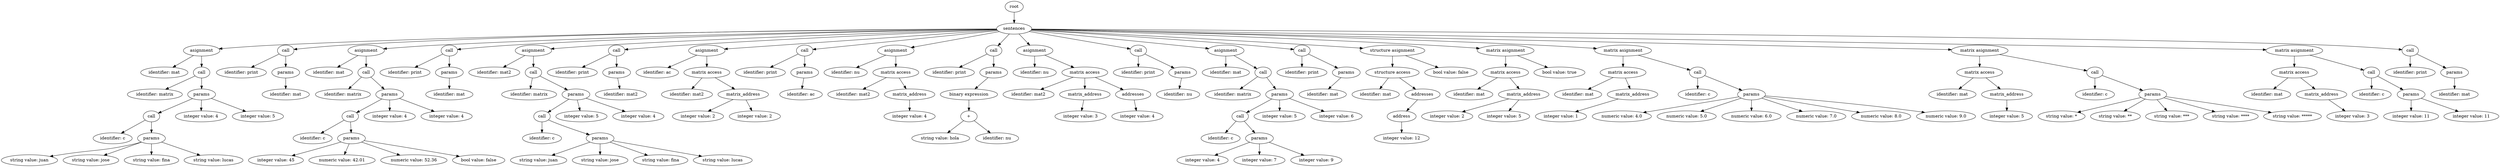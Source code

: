 digraph G{nodo0[label="root"];
node1[label="sentences"];
nodo0->node1;
node2[label="asignment"];
node1->node2;
node3[label="identifier: mat"];
node2->node3;
node4[label="call"];
node2->node4;
node5[label="identifier: matrix"];
node4->node5;
node6[label="params"];
node4->node6;
node7[label="call"];
node6->node7;
node8[label="identifier: c"];
node7->node8;
node9[label="params"];
node7->node9;
node10[label="string value: juan"];
node9->node10;
node11[label="string value: jose"];
node9->node11;
node12[label="string value: fina"];
node9->node12;
node13[label="string value: lucas"];
node9->node13;
node14[label="integer value: 4"];
node6->node14;
node15[label="integer value: 5"];
node6->node15;
node16[label="call"];
node1->node16;
node17[label="identifier: print"];
node16->node17;
node18[label="params"];
node16->node18;
node19[label="identifier: mat"];
node18->node19;
node20[label="asignment"];
node1->node20;
node21[label="identifier: mat"];
node20->node21;
node22[label="call"];
node20->node22;
node23[label="identifier: matrix"];
node22->node23;
node24[label="params"];
node22->node24;
node25[label="call"];
node24->node25;
node26[label="identifier: c"];
node25->node26;
node27[label="params"];
node25->node27;
node28[label="integer value: 45"];
node27->node28;
node29[label="numeric value: 42.01"];
node27->node29;
node30[label="numeric value: 52.36"];
node27->node30;
node31[label="bool value: false"];
node27->node31;
node32[label="integer value: 4"];
node24->node32;
node33[label="integer value: 4"];
node24->node33;
node34[label="call"];
node1->node34;
node35[label="identifier: print"];
node34->node35;
node36[label="params"];
node34->node36;
node37[label="identifier: mat"];
node36->node37;
node38[label="asignment"];
node1->node38;
node39[label="identifier: mat2"];
node38->node39;
node40[label="call"];
node38->node40;
node41[label="identifier: matrix"];
node40->node41;
node42[label="params"];
node40->node42;
node43[label="call"];
node42->node43;
node44[label="identifier: c"];
node43->node44;
node45[label="params"];
node43->node45;
node46[label="string value: juan"];
node45->node46;
node47[label="string value: jose"];
node45->node47;
node48[label="string value: fina"];
node45->node48;
node49[label="string value: lucas"];
node45->node49;
node50[label="integer value: 5"];
node42->node50;
node51[label="integer value: 4"];
node42->node51;
node52[label="call"];
node1->node52;
node53[label="identifier: print"];
node52->node53;
node54[label="params"];
node52->node54;
node55[label="identifier: mat2"];
node54->node55;
node56[label="asignment"];
node1->node56;
node57[label="identifier: ac"];
node56->node57;
node58[label="matrix access"];
node56->node58;
node59[label="identifier: mat2"];
node58->node59;
node60[label="matrix_address"];
node58->node60;
node61[label="integer value: 2"];
node60->node61;
node62[label="integer value: 2"];
node60->node62;
node63[label="call"];
node1->node63;
node64[label="identifier: print"];
node63->node64;
node65[label="params"];
node63->node65;
node66[label="identifier: ac"];
node65->node66;
node67[label="asignment"];
node1->node67;
node68[label="identifier: nu"];
node67->node68;
node69[label="matrix access"];
node67->node69;
node70[label="identifier: mat2"];
node69->node70;
node71[label="matrix_address"];
node69->node71;
node72[label="integer value: 4"];
node71->node72;
node73[label="call"];
node1->node73;
node74[label="identifier: print"];
node73->node74;
node75[label="params"];
node73->node75;
node76[label="binary expression"];
node75->node76;
node77[label="+"];
node76->node77;
node78[label="string value: hola "];
node77->node78;
node79[label="identifier: nu"];
node77->node79;
node80[label="asignment"];
node1->node80;
node81[label="identifier: nu"];
node80->node81;
node82[label="matrix access"];
node80->node82;
node83[label="identifier: mat2"];
node82->node83;
node84[label="matrix_address"];
node82->node84;
node85[label="integer value: 3"];
node84->node85;
node86[label="addresses"];
node82->node86;
node87[label="integer value: 4"];
node86->node87;
node88[label="call"];
node1->node88;
node89[label="identifier: print"];
node88->node89;
node90[label="params"];
node88->node90;
node91[label="identifier: nu"];
node90->node91;
node92[label="asignment"];
node1->node92;
node93[label="identifier: mat"];
node92->node93;
node94[label="call"];
node92->node94;
node95[label="identifier: matrix"];
node94->node95;
node96[label="params"];
node94->node96;
node97[label="call"];
node96->node97;
node98[label="identifier: c"];
node97->node98;
node99[label="params"];
node97->node99;
node100[label="integer value: 4"];
node99->node100;
node101[label="integer value: 7"];
node99->node101;
node102[label="integer value: 9"];
node99->node102;
node103[label="integer value: 5"];
node96->node103;
node104[label="integer value: 6"];
node96->node104;
node105[label="call"];
node1->node105;
node106[label="identifier: print"];
node105->node106;
node107[label="params"];
node105->node107;
node108[label="identifier: mat"];
node107->node108;
node109[label="structure asignment"];
node1->node109;
node110[label="structure access"];
node109->node110;
node111[label="identifier: mat"];
node110->node111;
node112[label="addresses"];
node110->node112;
node113[label="address"];
node112->node113;
node114[label="integer value: 12"];
node113->node114;
node115[label="bool value: false"];
node109->node115;
node116[label="matrix asignment"];
node1->node116;
node117[label="matrix access"];
node116->node117;
node118[label="identifier: mat"];
node117->node118;
node119[label="matrix_address"];
node117->node119;
node120[label="integer value: 2"];
node119->node120;
node121[label="integer value: 5"];
node119->node121;
node122[label="bool value: true"];
node116->node122;
node123[label="matrix asignment"];
node1->node123;
node124[label="matrix access"];
node123->node124;
node125[label="identifier: mat"];
node124->node125;
node126[label="matrix_address"];
node124->node126;
node127[label="integer value: 1"];
node126->node127;
node128[label="call"];
node123->node128;
node129[label="identifier: c"];
node128->node129;
node130[label="params"];
node128->node130;
node131[label="numeric value: 4.0"];
node130->node131;
node132[label="numeric value: 5.0"];
node130->node132;
node133[label="numeric value: 6.0"];
node130->node133;
node134[label="numeric value: 7.0"];
node130->node134;
node135[label="numeric value: 8.0"];
node130->node135;
node136[label="numeric value: 9.0"];
node130->node136;
node137[label="matrix asignment"];
node1->node137;
node138[label="matrix access"];
node137->node138;
node139[label="identifier: mat"];
node138->node139;
node140[label="matrix_address"];
node138->node140;
node141[label="integer value: 5"];
node140->node141;
node142[label="call"];
node137->node142;
node143[label="identifier: c"];
node142->node143;
node144[label="params"];
node142->node144;
node145[label="string value: *"];
node144->node145;
node146[label="string value: **"];
node144->node146;
node147[label="string value: ***"];
node144->node147;
node148[label="string value: ****"];
node144->node148;
node149[label="string value: *****"];
node144->node149;
node150[label="matrix asignment"];
node1->node150;
node151[label="matrix access"];
node150->node151;
node152[label="identifier: mat"];
node151->node152;
node153[label="matrix_address"];
node151->node153;
node154[label="integer value: 3"];
node153->node154;
node155[label="call"];
node150->node155;
node156[label="identifier: c"];
node155->node156;
node157[label="params"];
node155->node157;
node158[label="integer value: 11"];
node157->node158;
node159[label="integer value: 11"];
node157->node159;
node160[label="call"];
node1->node160;
node161[label="identifier: print"];
node160->node161;
node162[label="params"];
node160->node162;
node163[label="identifier: mat"];
node162->node163;
}